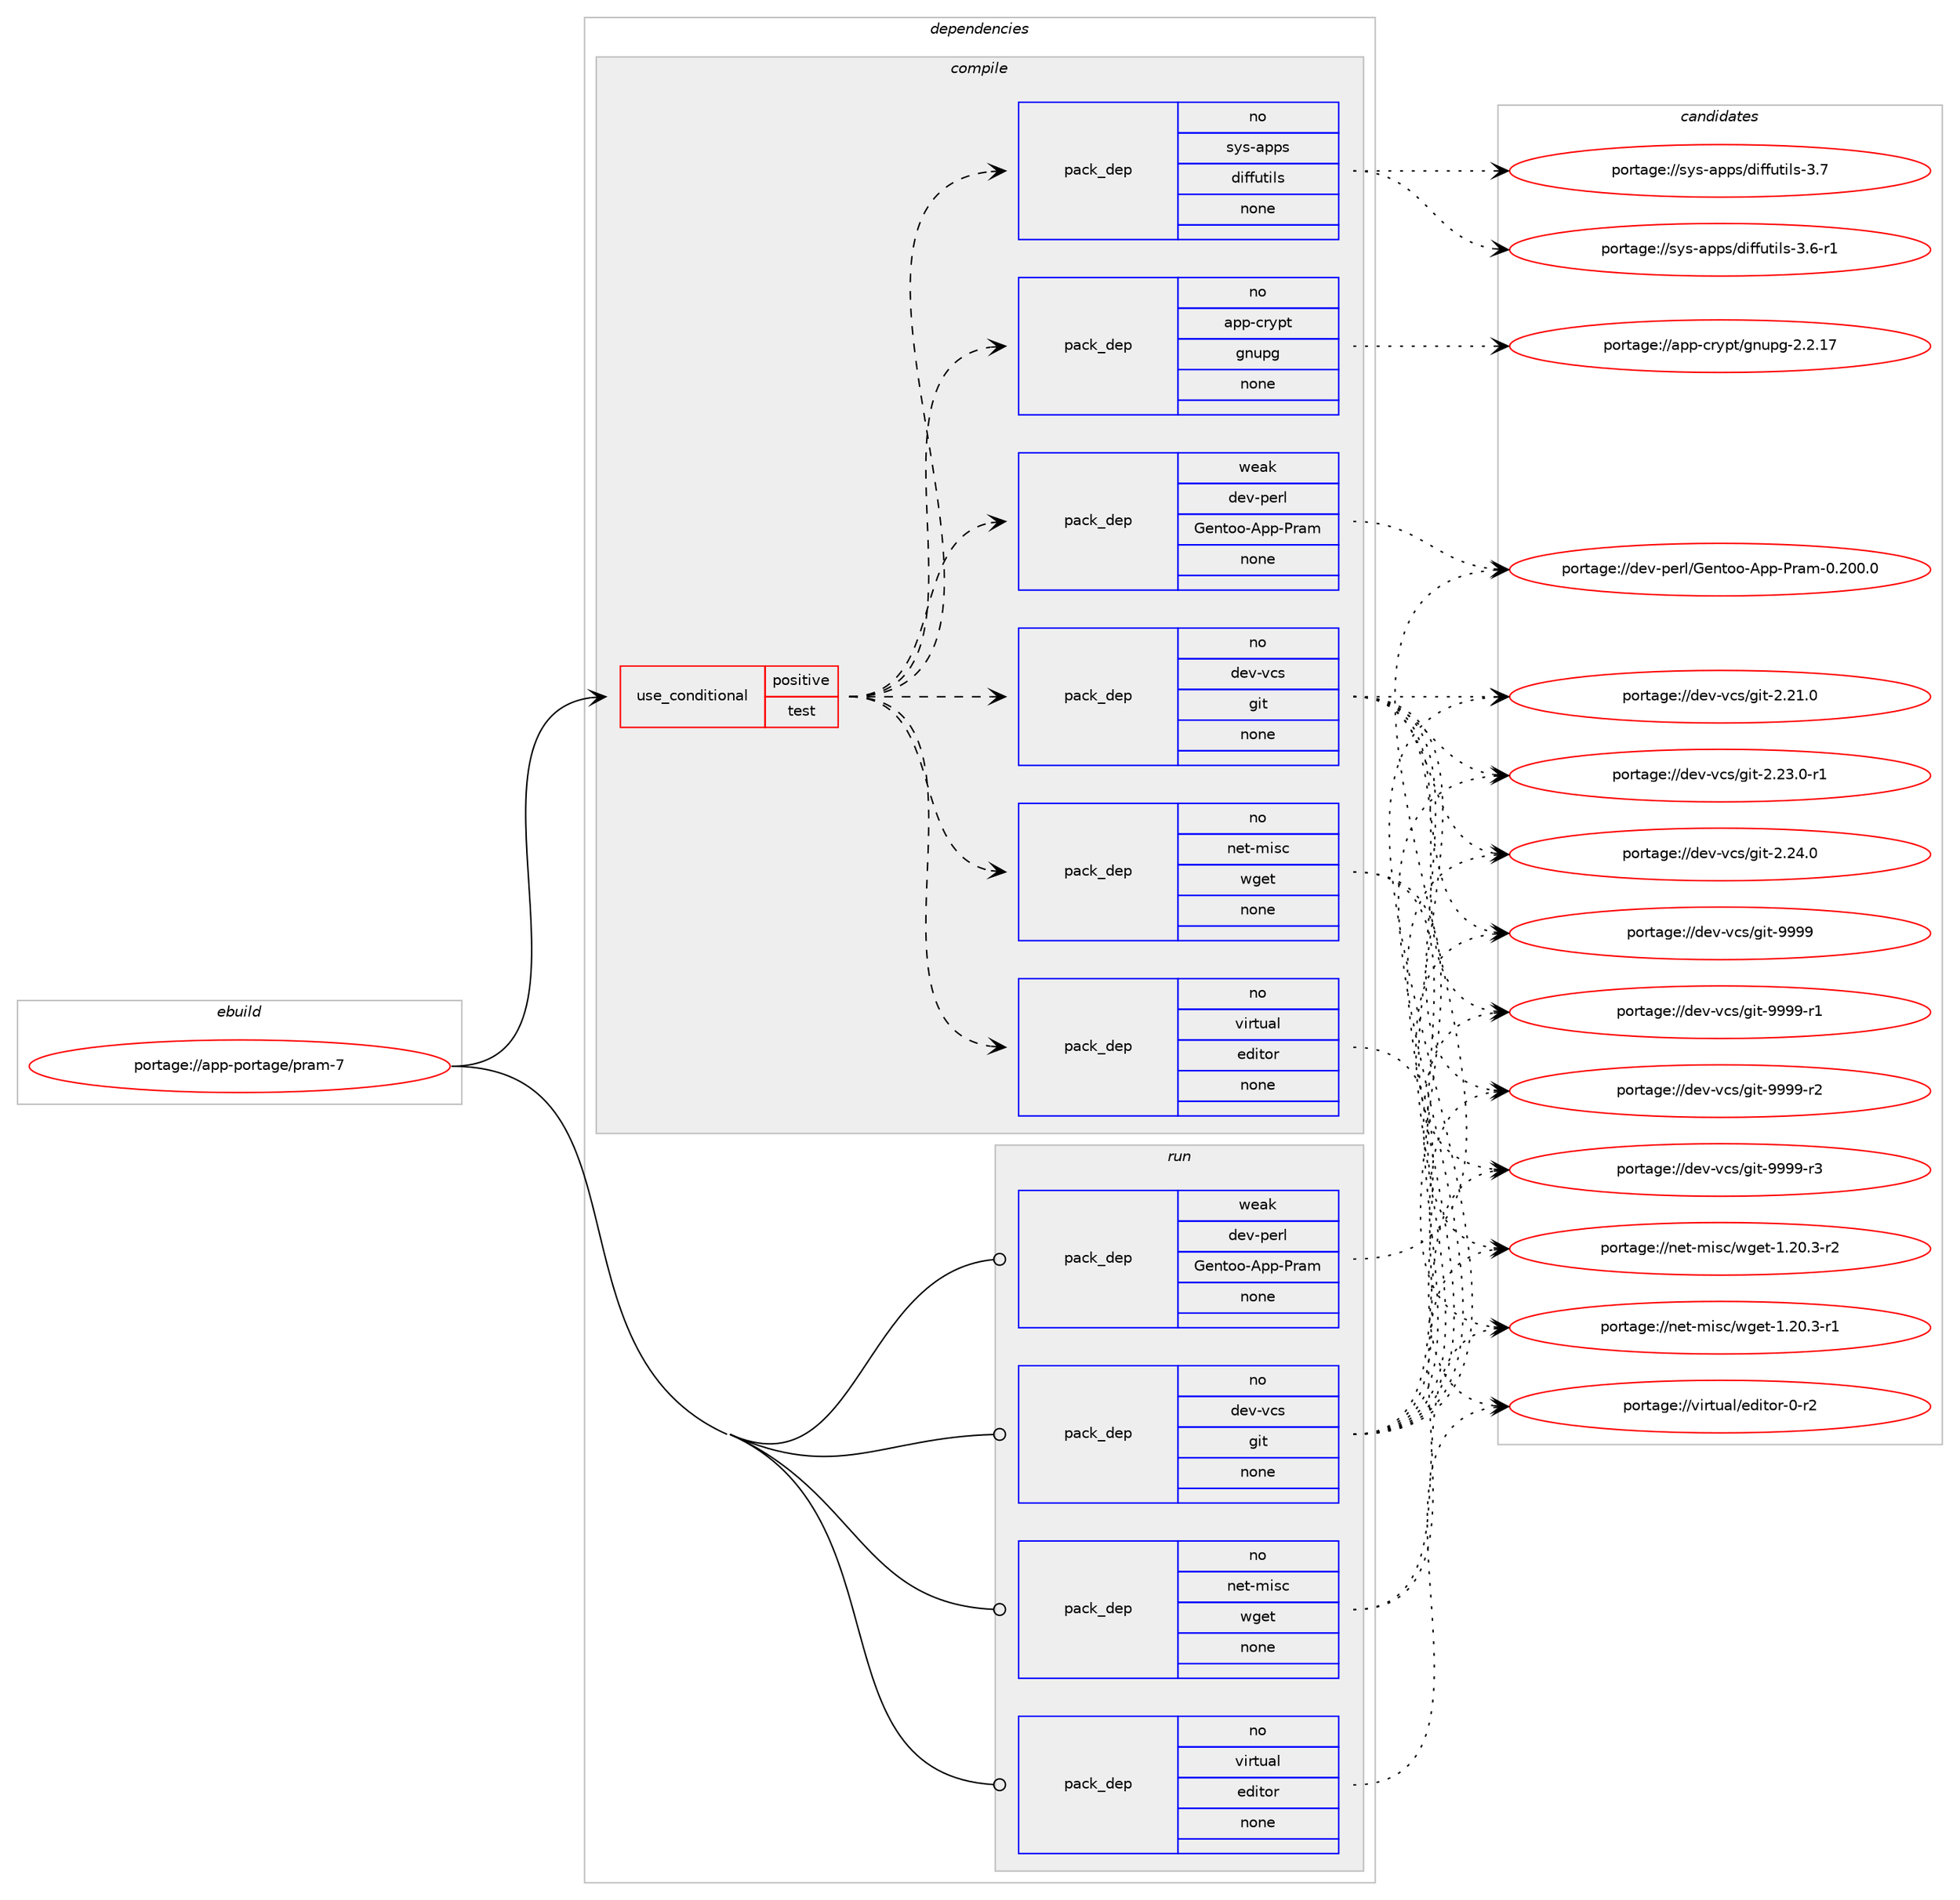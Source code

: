 digraph prolog {

# *************
# Graph options
# *************

newrank=true;
concentrate=true;
compound=true;
graph [rankdir=LR,fontname=Helvetica,fontsize=10,ranksep=1.5];#, ranksep=2.5, nodesep=0.2];
edge  [arrowhead=vee];
node  [fontname=Helvetica,fontsize=10];

# **********
# The ebuild
# **********

subgraph cluster_leftcol {
color=gray;
rank=same;
label=<<i>ebuild</i>>;
id [label="portage://app-portage/pram-7", color=red, width=4, href="../app-portage/pram-7.svg"];
}

# ****************
# The dependencies
# ****************

subgraph cluster_midcol {
color=gray;
label=<<i>dependencies</i>>;
subgraph cluster_compile {
fillcolor="#eeeeee";
style=filled;
label=<<i>compile</i>>;
subgraph cond10424 {
dependency42224 [label=<<TABLE BORDER="0" CELLBORDER="1" CELLSPACING="0" CELLPADDING="4"><TR><TD ROWSPAN="3" CELLPADDING="10">use_conditional</TD></TR><TR><TD>positive</TD></TR><TR><TD>test</TD></TR></TABLE>>, shape=none, color=red];
subgraph pack31095 {
dependency42225 [label=<<TABLE BORDER="0" CELLBORDER="1" CELLSPACING="0" CELLPADDING="4" WIDTH="220"><TR><TD ROWSPAN="6" CELLPADDING="30">pack_dep</TD></TR><TR><TD WIDTH="110">no</TD></TR><TR><TD>dev-vcs</TD></TR><TR><TD>git</TD></TR><TR><TD>none</TD></TR><TR><TD></TD></TR></TABLE>>, shape=none, color=blue];
}
dependency42224:e -> dependency42225:w [weight=20,style="dashed",arrowhead="vee"];
subgraph pack31096 {
dependency42226 [label=<<TABLE BORDER="0" CELLBORDER="1" CELLSPACING="0" CELLPADDING="4" WIDTH="220"><TR><TD ROWSPAN="6" CELLPADDING="30">pack_dep</TD></TR><TR><TD WIDTH="110">no</TD></TR><TR><TD>net-misc</TD></TR><TR><TD>wget</TD></TR><TR><TD>none</TD></TR><TR><TD></TD></TR></TABLE>>, shape=none, color=blue];
}
dependency42224:e -> dependency42226:w [weight=20,style="dashed",arrowhead="vee"];
subgraph pack31097 {
dependency42227 [label=<<TABLE BORDER="0" CELLBORDER="1" CELLSPACING="0" CELLPADDING="4" WIDTH="220"><TR><TD ROWSPAN="6" CELLPADDING="30">pack_dep</TD></TR><TR><TD WIDTH="110">no</TD></TR><TR><TD>virtual</TD></TR><TR><TD>editor</TD></TR><TR><TD>none</TD></TR><TR><TD></TD></TR></TABLE>>, shape=none, color=blue];
}
dependency42224:e -> dependency42227:w [weight=20,style="dashed",arrowhead="vee"];
subgraph pack31098 {
dependency42228 [label=<<TABLE BORDER="0" CELLBORDER="1" CELLSPACING="0" CELLPADDING="4" WIDTH="220"><TR><TD ROWSPAN="6" CELLPADDING="30">pack_dep</TD></TR><TR><TD WIDTH="110">weak</TD></TR><TR><TD>dev-perl</TD></TR><TR><TD>Gentoo-App-Pram</TD></TR><TR><TD>none</TD></TR><TR><TD></TD></TR></TABLE>>, shape=none, color=blue];
}
dependency42224:e -> dependency42228:w [weight=20,style="dashed",arrowhead="vee"];
subgraph pack31099 {
dependency42229 [label=<<TABLE BORDER="0" CELLBORDER="1" CELLSPACING="0" CELLPADDING="4" WIDTH="220"><TR><TD ROWSPAN="6" CELLPADDING="30">pack_dep</TD></TR><TR><TD WIDTH="110">no</TD></TR><TR><TD>app-crypt</TD></TR><TR><TD>gnupg</TD></TR><TR><TD>none</TD></TR><TR><TD></TD></TR></TABLE>>, shape=none, color=blue];
}
dependency42224:e -> dependency42229:w [weight=20,style="dashed",arrowhead="vee"];
subgraph pack31100 {
dependency42230 [label=<<TABLE BORDER="0" CELLBORDER="1" CELLSPACING="0" CELLPADDING="4" WIDTH="220"><TR><TD ROWSPAN="6" CELLPADDING="30">pack_dep</TD></TR><TR><TD WIDTH="110">no</TD></TR><TR><TD>sys-apps</TD></TR><TR><TD>diffutils</TD></TR><TR><TD>none</TD></TR><TR><TD></TD></TR></TABLE>>, shape=none, color=blue];
}
dependency42224:e -> dependency42230:w [weight=20,style="dashed",arrowhead="vee"];
}
id:e -> dependency42224:w [weight=20,style="solid",arrowhead="vee"];
}
subgraph cluster_compileandrun {
fillcolor="#eeeeee";
style=filled;
label=<<i>compile and run</i>>;
}
subgraph cluster_run {
fillcolor="#eeeeee";
style=filled;
label=<<i>run</i>>;
subgraph pack31101 {
dependency42231 [label=<<TABLE BORDER="0" CELLBORDER="1" CELLSPACING="0" CELLPADDING="4" WIDTH="220"><TR><TD ROWSPAN="6" CELLPADDING="30">pack_dep</TD></TR><TR><TD WIDTH="110">no</TD></TR><TR><TD>dev-vcs</TD></TR><TR><TD>git</TD></TR><TR><TD>none</TD></TR><TR><TD></TD></TR></TABLE>>, shape=none, color=blue];
}
id:e -> dependency42231:w [weight=20,style="solid",arrowhead="odot"];
subgraph pack31102 {
dependency42232 [label=<<TABLE BORDER="0" CELLBORDER="1" CELLSPACING="0" CELLPADDING="4" WIDTH="220"><TR><TD ROWSPAN="6" CELLPADDING="30">pack_dep</TD></TR><TR><TD WIDTH="110">no</TD></TR><TR><TD>net-misc</TD></TR><TR><TD>wget</TD></TR><TR><TD>none</TD></TR><TR><TD></TD></TR></TABLE>>, shape=none, color=blue];
}
id:e -> dependency42232:w [weight=20,style="solid",arrowhead="odot"];
subgraph pack31103 {
dependency42233 [label=<<TABLE BORDER="0" CELLBORDER="1" CELLSPACING="0" CELLPADDING="4" WIDTH="220"><TR><TD ROWSPAN="6" CELLPADDING="30">pack_dep</TD></TR><TR><TD WIDTH="110">no</TD></TR><TR><TD>virtual</TD></TR><TR><TD>editor</TD></TR><TR><TD>none</TD></TR><TR><TD></TD></TR></TABLE>>, shape=none, color=blue];
}
id:e -> dependency42233:w [weight=20,style="solid",arrowhead="odot"];
subgraph pack31104 {
dependency42234 [label=<<TABLE BORDER="0" CELLBORDER="1" CELLSPACING="0" CELLPADDING="4" WIDTH="220"><TR><TD ROWSPAN="6" CELLPADDING="30">pack_dep</TD></TR><TR><TD WIDTH="110">weak</TD></TR><TR><TD>dev-perl</TD></TR><TR><TD>Gentoo-App-Pram</TD></TR><TR><TD>none</TD></TR><TR><TD></TD></TR></TABLE>>, shape=none, color=blue];
}
id:e -> dependency42234:w [weight=20,style="solid",arrowhead="odot"];
}
}

# **************
# The candidates
# **************

subgraph cluster_choices {
rank=same;
color=gray;
label=<<i>candidates</i>>;

subgraph choice31095 {
color=black;
nodesep=1;
choiceportage10010111845118991154710310511645504650494648 [label="portage://dev-vcs/git-2.21.0", color=red, width=4,href="../dev-vcs/git-2.21.0.svg"];
choiceportage100101118451189911547103105116455046505146484511449 [label="portage://dev-vcs/git-2.23.0-r1", color=red, width=4,href="../dev-vcs/git-2.23.0-r1.svg"];
choiceportage10010111845118991154710310511645504650524648 [label="portage://dev-vcs/git-2.24.0", color=red, width=4,href="../dev-vcs/git-2.24.0.svg"];
choiceportage1001011184511899115471031051164557575757 [label="portage://dev-vcs/git-9999", color=red, width=4,href="../dev-vcs/git-9999.svg"];
choiceportage10010111845118991154710310511645575757574511449 [label="portage://dev-vcs/git-9999-r1", color=red, width=4,href="../dev-vcs/git-9999-r1.svg"];
choiceportage10010111845118991154710310511645575757574511450 [label="portage://dev-vcs/git-9999-r2", color=red, width=4,href="../dev-vcs/git-9999-r2.svg"];
choiceportage10010111845118991154710310511645575757574511451 [label="portage://dev-vcs/git-9999-r3", color=red, width=4,href="../dev-vcs/git-9999-r3.svg"];
dependency42225:e -> choiceportage10010111845118991154710310511645504650494648:w [style=dotted,weight="100"];
dependency42225:e -> choiceportage100101118451189911547103105116455046505146484511449:w [style=dotted,weight="100"];
dependency42225:e -> choiceportage10010111845118991154710310511645504650524648:w [style=dotted,weight="100"];
dependency42225:e -> choiceportage1001011184511899115471031051164557575757:w [style=dotted,weight="100"];
dependency42225:e -> choiceportage10010111845118991154710310511645575757574511449:w [style=dotted,weight="100"];
dependency42225:e -> choiceportage10010111845118991154710310511645575757574511450:w [style=dotted,weight="100"];
dependency42225:e -> choiceportage10010111845118991154710310511645575757574511451:w [style=dotted,weight="100"];
}
subgraph choice31096 {
color=black;
nodesep=1;
choiceportage110101116451091051159947119103101116454946504846514511449 [label="portage://net-misc/wget-1.20.3-r1", color=red, width=4,href="../net-misc/wget-1.20.3-r1.svg"];
choiceportage110101116451091051159947119103101116454946504846514511450 [label="portage://net-misc/wget-1.20.3-r2", color=red, width=4,href="../net-misc/wget-1.20.3-r2.svg"];
dependency42226:e -> choiceportage110101116451091051159947119103101116454946504846514511449:w [style=dotted,weight="100"];
dependency42226:e -> choiceportage110101116451091051159947119103101116454946504846514511450:w [style=dotted,weight="100"];
}
subgraph choice31097 {
color=black;
nodesep=1;
choiceportage118105114116117971084710110010511611111445484511450 [label="portage://virtual/editor-0-r2", color=red, width=4,href="../virtual/editor-0-r2.svg"];
dependency42227:e -> choiceportage118105114116117971084710110010511611111445484511450:w [style=dotted,weight="100"];
}
subgraph choice31098 {
color=black;
nodesep=1;
choiceportage10010111845112101114108477110111011611111145651121124580114971094548465048484648 [label="portage://dev-perl/Gentoo-App-Pram-0.200.0", color=red, width=4,href="../dev-perl/Gentoo-App-Pram-0.200.0.svg"];
dependency42228:e -> choiceportage10010111845112101114108477110111011611111145651121124580114971094548465048484648:w [style=dotted,weight="100"];
}
subgraph choice31099 {
color=black;
nodesep=1;
choiceportage9711211245991141211121164710311011711210345504650464955 [label="portage://app-crypt/gnupg-2.2.17", color=red, width=4,href="../app-crypt/gnupg-2.2.17.svg"];
dependency42229:e -> choiceportage9711211245991141211121164710311011711210345504650464955:w [style=dotted,weight="100"];
}
subgraph choice31100 {
color=black;
nodesep=1;
choiceportage115121115459711211211547100105102102117116105108115455146544511449 [label="portage://sys-apps/diffutils-3.6-r1", color=red, width=4,href="../sys-apps/diffutils-3.6-r1.svg"];
choiceportage11512111545971121121154710010510210211711610510811545514655 [label="portage://sys-apps/diffutils-3.7", color=red, width=4,href="../sys-apps/diffutils-3.7.svg"];
dependency42230:e -> choiceportage115121115459711211211547100105102102117116105108115455146544511449:w [style=dotted,weight="100"];
dependency42230:e -> choiceportage11512111545971121121154710010510210211711610510811545514655:w [style=dotted,weight="100"];
}
subgraph choice31101 {
color=black;
nodesep=1;
choiceportage10010111845118991154710310511645504650494648 [label="portage://dev-vcs/git-2.21.0", color=red, width=4,href="../dev-vcs/git-2.21.0.svg"];
choiceportage100101118451189911547103105116455046505146484511449 [label="portage://dev-vcs/git-2.23.0-r1", color=red, width=4,href="../dev-vcs/git-2.23.0-r1.svg"];
choiceportage10010111845118991154710310511645504650524648 [label="portage://dev-vcs/git-2.24.0", color=red, width=4,href="../dev-vcs/git-2.24.0.svg"];
choiceportage1001011184511899115471031051164557575757 [label="portage://dev-vcs/git-9999", color=red, width=4,href="../dev-vcs/git-9999.svg"];
choiceportage10010111845118991154710310511645575757574511449 [label="portage://dev-vcs/git-9999-r1", color=red, width=4,href="../dev-vcs/git-9999-r1.svg"];
choiceportage10010111845118991154710310511645575757574511450 [label="portage://dev-vcs/git-9999-r2", color=red, width=4,href="../dev-vcs/git-9999-r2.svg"];
choiceportage10010111845118991154710310511645575757574511451 [label="portage://dev-vcs/git-9999-r3", color=red, width=4,href="../dev-vcs/git-9999-r3.svg"];
dependency42231:e -> choiceportage10010111845118991154710310511645504650494648:w [style=dotted,weight="100"];
dependency42231:e -> choiceportage100101118451189911547103105116455046505146484511449:w [style=dotted,weight="100"];
dependency42231:e -> choiceportage10010111845118991154710310511645504650524648:w [style=dotted,weight="100"];
dependency42231:e -> choiceportage1001011184511899115471031051164557575757:w [style=dotted,weight="100"];
dependency42231:e -> choiceportage10010111845118991154710310511645575757574511449:w [style=dotted,weight="100"];
dependency42231:e -> choiceportage10010111845118991154710310511645575757574511450:w [style=dotted,weight="100"];
dependency42231:e -> choiceportage10010111845118991154710310511645575757574511451:w [style=dotted,weight="100"];
}
subgraph choice31102 {
color=black;
nodesep=1;
choiceportage110101116451091051159947119103101116454946504846514511449 [label="portage://net-misc/wget-1.20.3-r1", color=red, width=4,href="../net-misc/wget-1.20.3-r1.svg"];
choiceportage110101116451091051159947119103101116454946504846514511450 [label="portage://net-misc/wget-1.20.3-r2", color=red, width=4,href="../net-misc/wget-1.20.3-r2.svg"];
dependency42232:e -> choiceportage110101116451091051159947119103101116454946504846514511449:w [style=dotted,weight="100"];
dependency42232:e -> choiceportage110101116451091051159947119103101116454946504846514511450:w [style=dotted,weight="100"];
}
subgraph choice31103 {
color=black;
nodesep=1;
choiceportage118105114116117971084710110010511611111445484511450 [label="portage://virtual/editor-0-r2", color=red, width=4,href="../virtual/editor-0-r2.svg"];
dependency42233:e -> choiceportage118105114116117971084710110010511611111445484511450:w [style=dotted,weight="100"];
}
subgraph choice31104 {
color=black;
nodesep=1;
choiceportage10010111845112101114108477110111011611111145651121124580114971094548465048484648 [label="portage://dev-perl/Gentoo-App-Pram-0.200.0", color=red, width=4,href="../dev-perl/Gentoo-App-Pram-0.200.0.svg"];
dependency42234:e -> choiceportage10010111845112101114108477110111011611111145651121124580114971094548465048484648:w [style=dotted,weight="100"];
}
}

}
